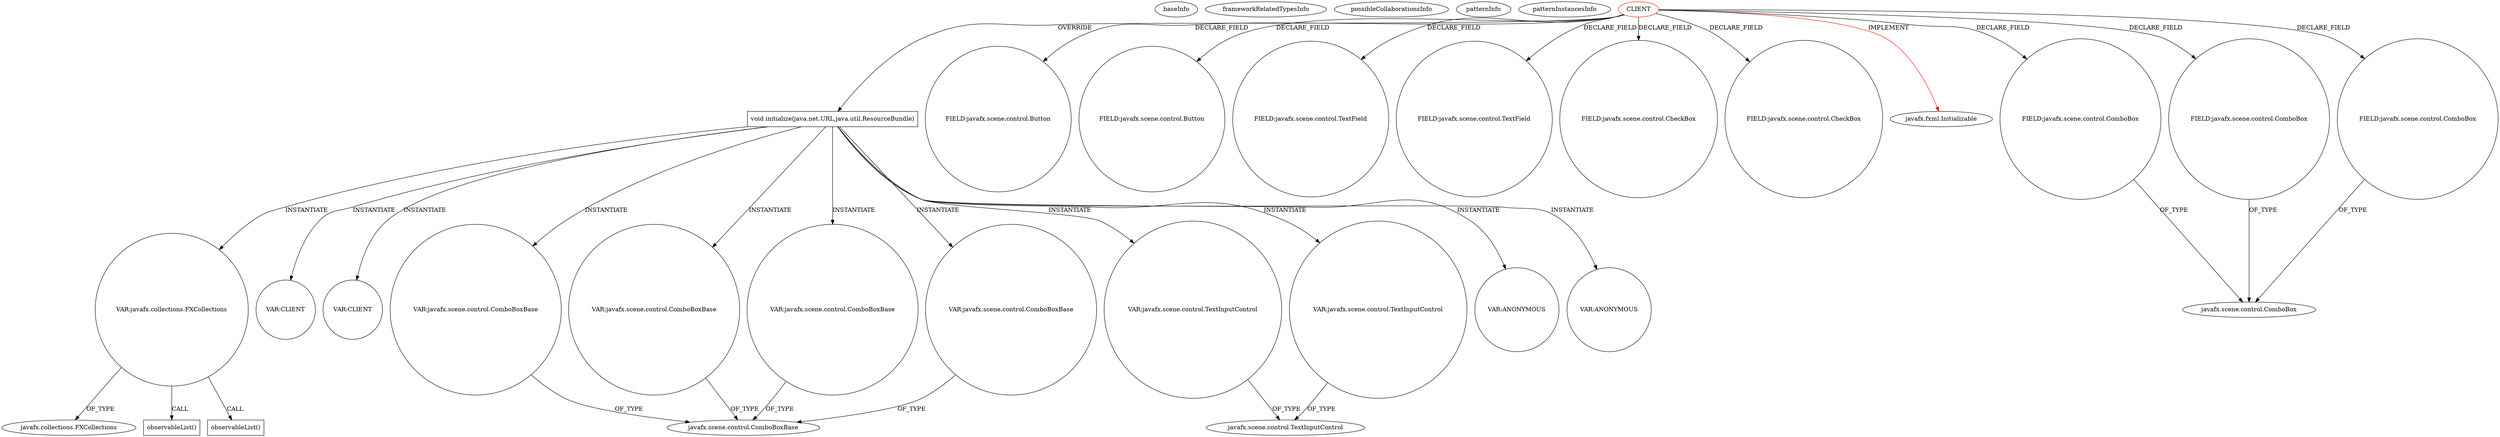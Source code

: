 digraph {
baseInfo[graphId=977,category="pattern",isAnonymous=false,possibleRelation=false]
frameworkRelatedTypesInfo[0="javafx.fxml.Initializable"]
possibleCollaborationsInfo[]
patternInfo[frequency=2.0,patternRootClient=0]
patternInstancesInfo[0="novosga-painel-fx~/novosga-painel-fx/painel-fx-master/src/org/novosga/painel/client/ui/Controller.java~Controller~3787",1="borissuska-csv-tools~/borissuska-csv-tools/csv-tools-master/src/main/java/sk/suska/csv_tools/ui/FormController.java~FormController~2203"]
67[label="javafx.collections.FXCollections",vertexType="FRAMEWORK_CLASS_TYPE",isFrameworkType=false]
65[label="VAR:javafx.collections.FXCollections",vertexType="VARIABLE_EXPRESION",isFrameworkType=false,shape=circle]
69[label="observableList()",vertexType="INSIDE_CALL",isFrameworkType=false,shape=box]
46[label="void initialize(java.net.URL,java.util.ResourceBundle)",vertexType="OVERRIDING_METHOD_DECLARATION",isFrameworkType=false,shape=box]
0[label="CLIENT",vertexType="ROOT_CLIENT_CLASS_DECLARATION",isFrameworkType=false,color=red]
42[label="FIELD:javafx.scene.control.Button",vertexType="FIELD_DECLARATION",isFrameworkType=false,shape=circle]
18[label="FIELD:javafx.scene.control.Button",vertexType="FIELD_DECLARATION",isFrameworkType=false,shape=circle]
66[label="observableList()",vertexType="INSIDE_CALL",isFrameworkType=false,shape=box]
163[label="VAR:CLIENT",vertexType="VARIABLE_EXPRESION",isFrameworkType=false,shape=circle]
172[label="VAR:CLIENT",vertexType="VARIABLE_EXPRESION",isFrameworkType=false,shape=circle]
88[label="VAR:javafx.scene.control.ComboBoxBase",vertexType="VARIABLE_EXPRESION",isFrameworkType=false,shape=circle]
121[label="VAR:javafx.scene.control.ComboBoxBase",vertexType="VARIABLE_EXPRESION",isFrameworkType=false,shape=circle]
97[label="VAR:javafx.scene.control.ComboBoxBase",vertexType="VARIABLE_EXPRESION",isFrameworkType=false,shape=circle]
73[label="VAR:javafx.scene.control.ComboBoxBase",vertexType="VARIABLE_EXPRESION",isFrameworkType=false,shape=circle]
127[label="VAR:javafx.scene.control.TextInputControl",vertexType="VARIABLE_EXPRESION",isFrameworkType=false,shape=circle]
57[label="VAR:javafx.scene.control.TextInputControl",vertexType="VARIABLE_EXPRESION",isFrameworkType=false,shape=circle]
52[label="javafx.scene.control.TextInputControl",vertexType="FRAMEWORK_CLASS_TYPE",isFrameworkType=false]
10[label="FIELD:javafx.scene.control.TextField",vertexType="FIELD_DECLARATION",isFrameworkType=false,shape=circle]
8[label="FIELD:javafx.scene.control.TextField",vertexType="FIELD_DECLARATION",isFrameworkType=false,shape=circle]
44[label="FIELD:javafx.scene.control.CheckBox",vertexType="FIELD_DECLARATION",isFrameworkType=false,shape=circle]
40[label="FIELD:javafx.scene.control.CheckBox",vertexType="FIELD_DECLARATION",isFrameworkType=false,shape=circle]
54[label="VAR:ANONYMOUS",vertexType="VARIABLE_EXPRESION",isFrameworkType=false,shape=circle]
131[label="VAR:ANONYMOUS",vertexType="VARIABLE_EXPRESION",isFrameworkType=false,shape=circle]
75[label="javafx.scene.control.ComboBoxBase",vertexType="FRAMEWORK_CLASS_TYPE",isFrameworkType=false]
1[label="javafx.fxml.Initializable",vertexType="FRAMEWORK_INTERFACE_TYPE",isFrameworkType=false]
20[label="FIELD:javafx.scene.control.ComboBox",vertexType="FIELD_DECLARATION",isFrameworkType=false,shape=circle]
21[label="javafx.scene.control.ComboBox",vertexType="FRAMEWORK_CLASS_TYPE",isFrameworkType=false]
22[label="FIELD:javafx.scene.control.ComboBox",vertexType="FIELD_DECLARATION",isFrameworkType=false,shape=circle]
30[label="FIELD:javafx.scene.control.ComboBox",vertexType="FIELD_DECLARATION",isFrameworkType=false,shape=circle]
0->46[label="OVERRIDE"]
0->20[label="DECLARE_FIELD"]
46->121[label="INSTANTIATE"]
46->88[label="INSTANTIATE"]
30->21[label="OF_TYPE"]
121->75[label="OF_TYPE"]
65->69[label="CALL"]
0->30[label="DECLARE_FIELD"]
73->75[label="OF_TYPE"]
0->22[label="DECLARE_FIELD"]
0->8[label="DECLARE_FIELD"]
46->54[label="INSTANTIATE"]
46->65[label="INSTANTIATE"]
0->18[label="DECLARE_FIELD"]
97->75[label="OF_TYPE"]
20->21[label="OF_TYPE"]
46->73[label="INSTANTIATE"]
46->97[label="INSTANTIATE"]
127->52[label="OF_TYPE"]
0->10[label="DECLARE_FIELD"]
22->21[label="OF_TYPE"]
0->44[label="DECLARE_FIELD"]
88->75[label="OF_TYPE"]
46->163[label="INSTANTIATE"]
0->40[label="DECLARE_FIELD"]
46->172[label="INSTANTIATE"]
0->42[label="DECLARE_FIELD"]
46->131[label="INSTANTIATE"]
46->57[label="INSTANTIATE"]
0->1[label="IMPLEMENT",color=red]
65->67[label="OF_TYPE"]
57->52[label="OF_TYPE"]
65->66[label="CALL"]
46->127[label="INSTANTIATE"]
}
